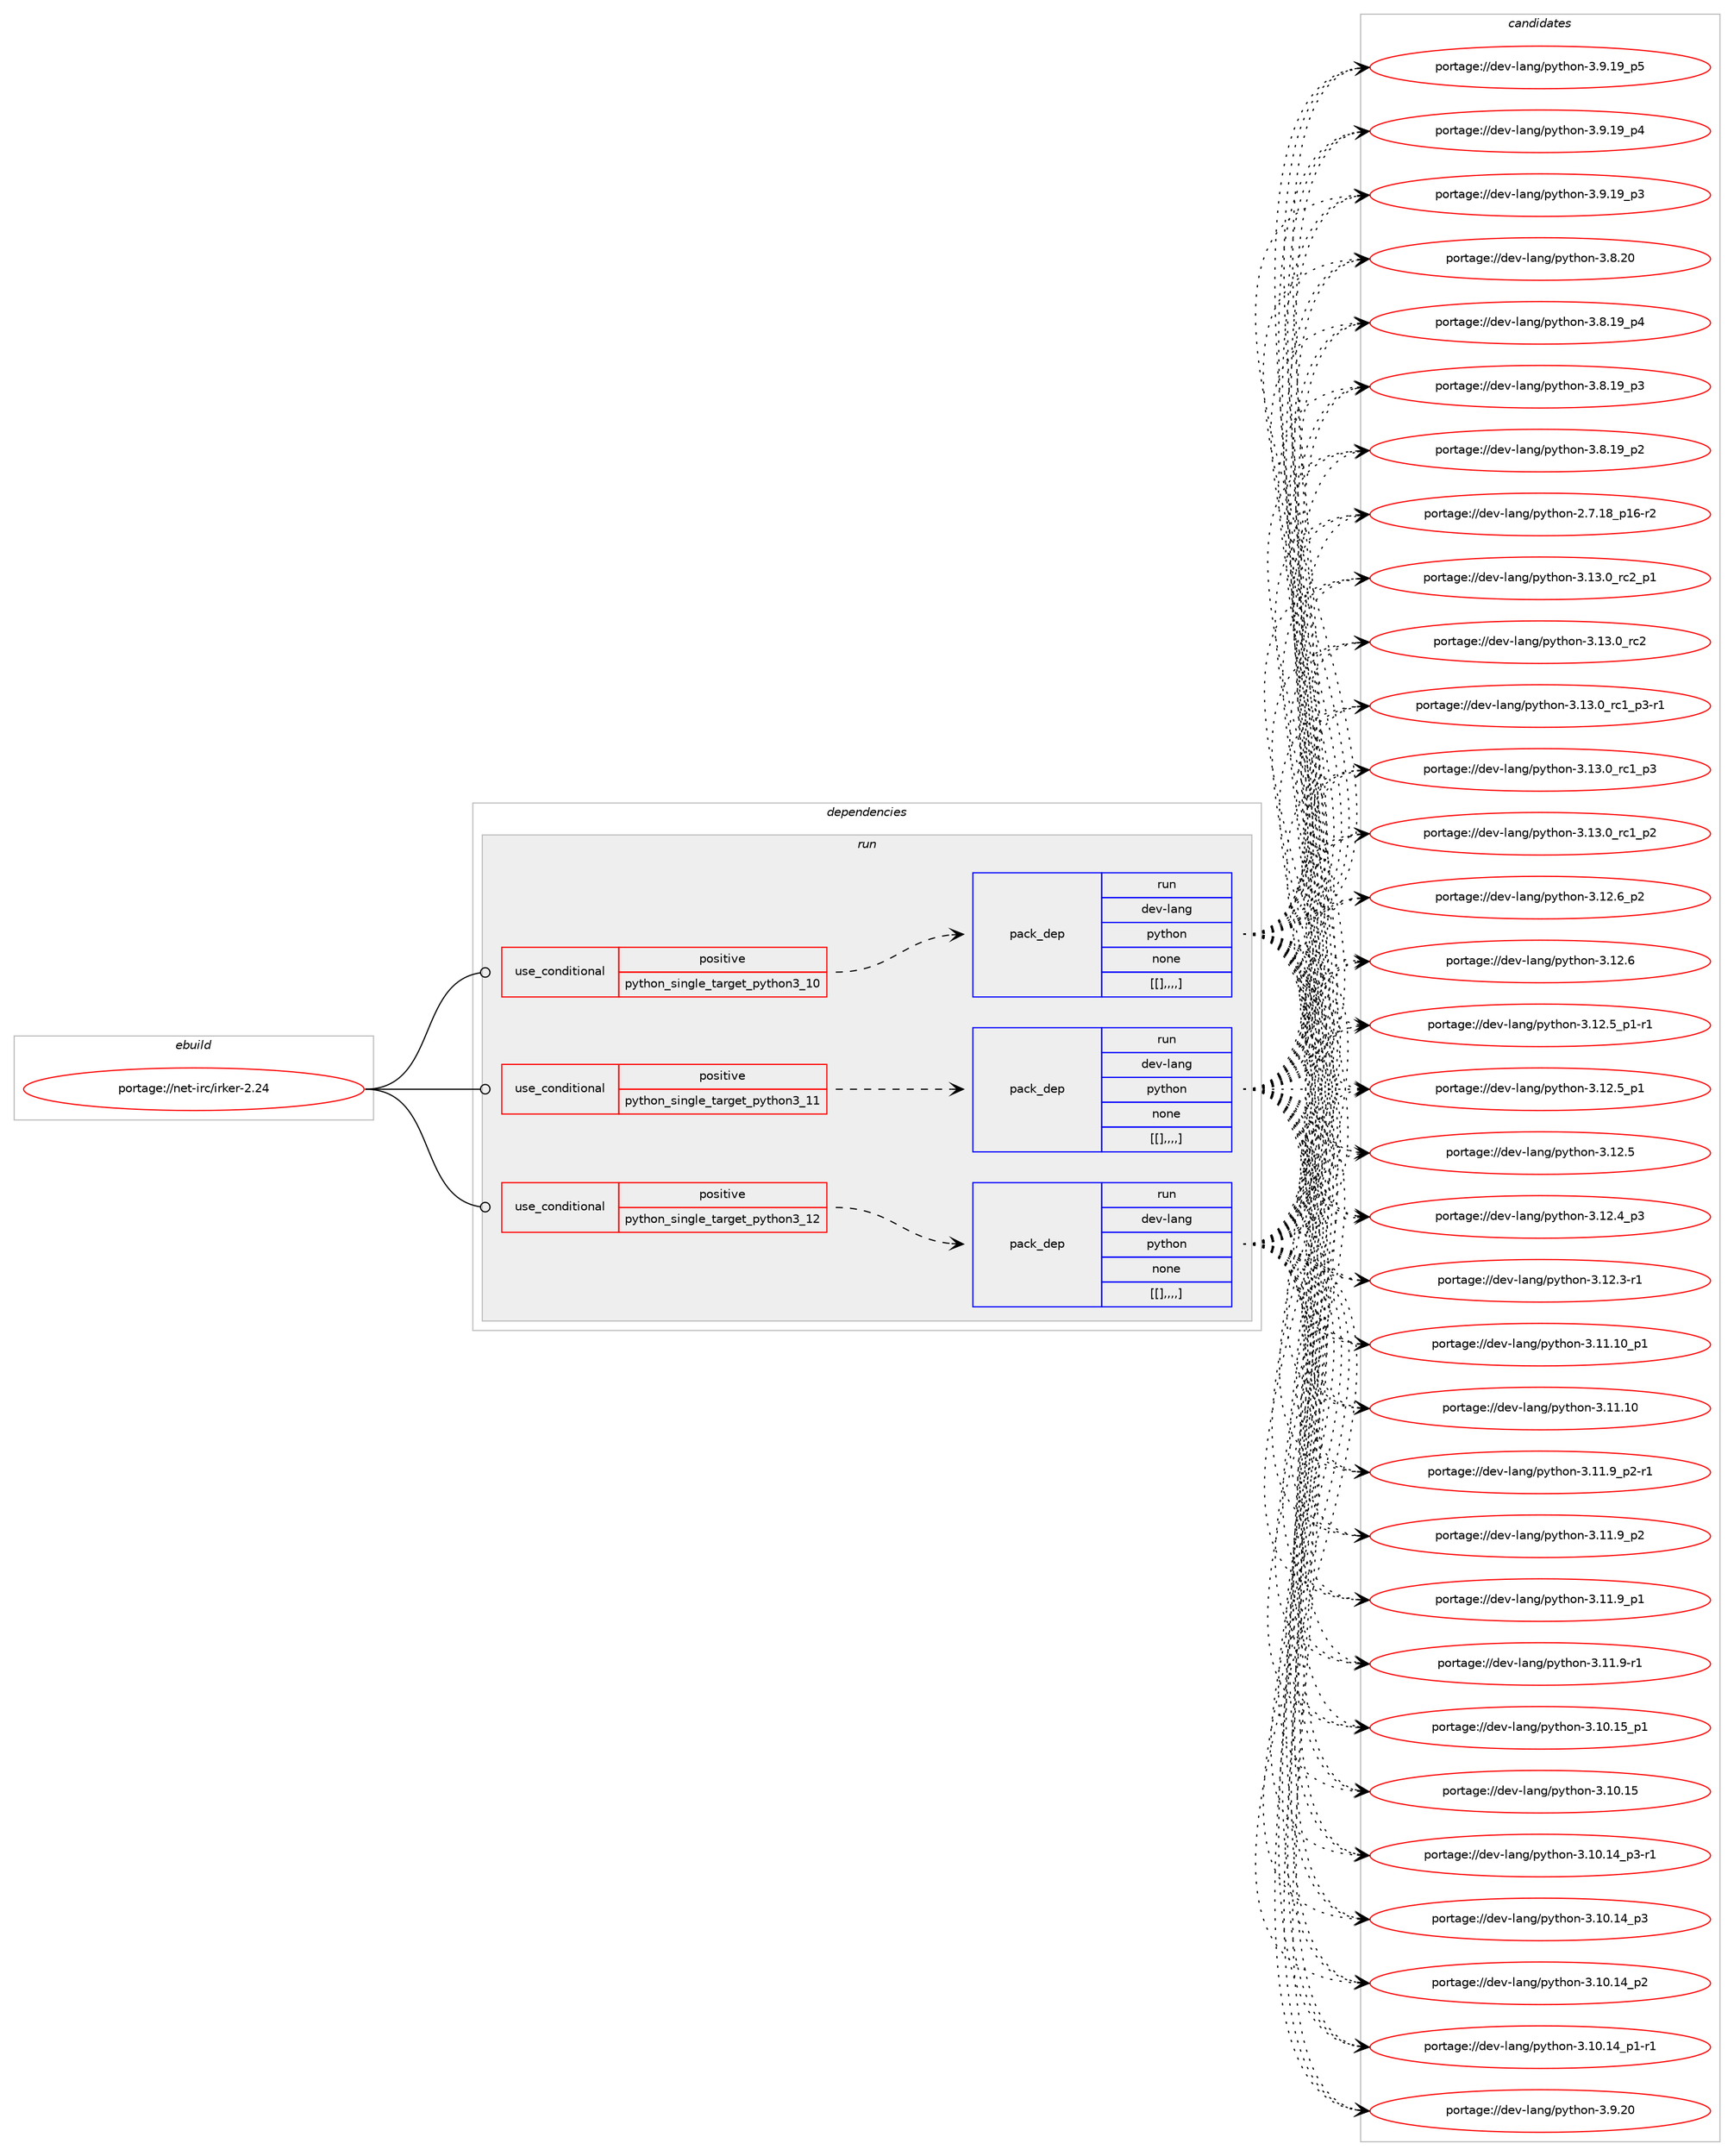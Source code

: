 digraph prolog {

# *************
# Graph options
# *************

newrank=true;
concentrate=true;
compound=true;
graph [rankdir=LR,fontname=Helvetica,fontsize=10,ranksep=1.5];#, ranksep=2.5, nodesep=0.2];
edge  [arrowhead=vee];
node  [fontname=Helvetica,fontsize=10];

# **********
# The ebuild
# **********

subgraph cluster_leftcol {
color=gray;
label=<<i>ebuild</i>>;
id [label="portage://net-irc/irker-2.24", color=red, width=4, href="../net-irc/irker-2.24.svg"];
}

# ****************
# The dependencies
# ****************

subgraph cluster_midcol {
color=gray;
label=<<i>dependencies</i>>;
subgraph cluster_compile {
fillcolor="#eeeeee";
style=filled;
label=<<i>compile</i>>;
}
subgraph cluster_compileandrun {
fillcolor="#eeeeee";
style=filled;
label=<<i>compile and run</i>>;
}
subgraph cluster_run {
fillcolor="#eeeeee";
style=filled;
label=<<i>run</i>>;
subgraph cond2371 {
dependency6112 [label=<<TABLE BORDER="0" CELLBORDER="1" CELLSPACING="0" CELLPADDING="4"><TR><TD ROWSPAN="3" CELLPADDING="10">use_conditional</TD></TR><TR><TD>positive</TD></TR><TR><TD>python_single_target_python3_10</TD></TR></TABLE>>, shape=none, color=red];
subgraph pack3728 {
dependency6113 [label=<<TABLE BORDER="0" CELLBORDER="1" CELLSPACING="0" CELLPADDING="4" WIDTH="220"><TR><TD ROWSPAN="6" CELLPADDING="30">pack_dep</TD></TR><TR><TD WIDTH="110">run</TD></TR><TR><TD>dev-lang</TD></TR><TR><TD>python</TD></TR><TR><TD>none</TD></TR><TR><TD>[[],,,,]</TD></TR></TABLE>>, shape=none, color=blue];
}
dependency6112:e -> dependency6113:w [weight=20,style="dashed",arrowhead="vee"];
}
id:e -> dependency6112:w [weight=20,style="solid",arrowhead="odot"];
subgraph cond2372 {
dependency6114 [label=<<TABLE BORDER="0" CELLBORDER="1" CELLSPACING="0" CELLPADDING="4"><TR><TD ROWSPAN="3" CELLPADDING="10">use_conditional</TD></TR><TR><TD>positive</TD></TR><TR><TD>python_single_target_python3_11</TD></TR></TABLE>>, shape=none, color=red];
subgraph pack3729 {
dependency6115 [label=<<TABLE BORDER="0" CELLBORDER="1" CELLSPACING="0" CELLPADDING="4" WIDTH="220"><TR><TD ROWSPAN="6" CELLPADDING="30">pack_dep</TD></TR><TR><TD WIDTH="110">run</TD></TR><TR><TD>dev-lang</TD></TR><TR><TD>python</TD></TR><TR><TD>none</TD></TR><TR><TD>[[],,,,]</TD></TR></TABLE>>, shape=none, color=blue];
}
dependency6114:e -> dependency6115:w [weight=20,style="dashed",arrowhead="vee"];
}
id:e -> dependency6114:w [weight=20,style="solid",arrowhead="odot"];
subgraph cond2373 {
dependency6116 [label=<<TABLE BORDER="0" CELLBORDER="1" CELLSPACING="0" CELLPADDING="4"><TR><TD ROWSPAN="3" CELLPADDING="10">use_conditional</TD></TR><TR><TD>positive</TD></TR><TR><TD>python_single_target_python3_12</TD></TR></TABLE>>, shape=none, color=red];
subgraph pack3730 {
dependency6117 [label=<<TABLE BORDER="0" CELLBORDER="1" CELLSPACING="0" CELLPADDING="4" WIDTH="220"><TR><TD ROWSPAN="6" CELLPADDING="30">pack_dep</TD></TR><TR><TD WIDTH="110">run</TD></TR><TR><TD>dev-lang</TD></TR><TR><TD>python</TD></TR><TR><TD>none</TD></TR><TR><TD>[[],,,,]</TD></TR></TABLE>>, shape=none, color=blue];
}
dependency6116:e -> dependency6117:w [weight=20,style="dashed",arrowhead="vee"];
}
id:e -> dependency6116:w [weight=20,style="solid",arrowhead="odot"];
}
}

# **************
# The candidates
# **************

subgraph cluster_choices {
rank=same;
color=gray;
label=<<i>candidates</i>>;

subgraph choice3728 {
color=black;
nodesep=1;
choice100101118451089711010347112121116104111110455146495146489511499509511249 [label="portage://dev-lang/python-3.13.0_rc2_p1", color=red, width=4,href="../dev-lang/python-3.13.0_rc2_p1.svg"];
choice10010111845108971101034711212111610411111045514649514648951149950 [label="portage://dev-lang/python-3.13.0_rc2", color=red, width=4,href="../dev-lang/python-3.13.0_rc2.svg"];
choice1001011184510897110103471121211161041111104551464951464895114994995112514511449 [label="portage://dev-lang/python-3.13.0_rc1_p3-r1", color=red, width=4,href="../dev-lang/python-3.13.0_rc1_p3-r1.svg"];
choice100101118451089711010347112121116104111110455146495146489511499499511251 [label="portage://dev-lang/python-3.13.0_rc1_p3", color=red, width=4,href="../dev-lang/python-3.13.0_rc1_p3.svg"];
choice100101118451089711010347112121116104111110455146495146489511499499511250 [label="portage://dev-lang/python-3.13.0_rc1_p2", color=red, width=4,href="../dev-lang/python-3.13.0_rc1_p2.svg"];
choice100101118451089711010347112121116104111110455146495046549511250 [label="portage://dev-lang/python-3.12.6_p2", color=red, width=4,href="../dev-lang/python-3.12.6_p2.svg"];
choice10010111845108971101034711212111610411111045514649504654 [label="portage://dev-lang/python-3.12.6", color=red, width=4,href="../dev-lang/python-3.12.6.svg"];
choice1001011184510897110103471121211161041111104551464950465395112494511449 [label="portage://dev-lang/python-3.12.5_p1-r1", color=red, width=4,href="../dev-lang/python-3.12.5_p1-r1.svg"];
choice100101118451089711010347112121116104111110455146495046539511249 [label="portage://dev-lang/python-3.12.5_p1", color=red, width=4,href="../dev-lang/python-3.12.5_p1.svg"];
choice10010111845108971101034711212111610411111045514649504653 [label="portage://dev-lang/python-3.12.5", color=red, width=4,href="../dev-lang/python-3.12.5.svg"];
choice100101118451089711010347112121116104111110455146495046529511251 [label="portage://dev-lang/python-3.12.4_p3", color=red, width=4,href="../dev-lang/python-3.12.4_p3.svg"];
choice100101118451089711010347112121116104111110455146495046514511449 [label="portage://dev-lang/python-3.12.3-r1", color=red, width=4,href="../dev-lang/python-3.12.3-r1.svg"];
choice10010111845108971101034711212111610411111045514649494649489511249 [label="portage://dev-lang/python-3.11.10_p1", color=red, width=4,href="../dev-lang/python-3.11.10_p1.svg"];
choice1001011184510897110103471121211161041111104551464949464948 [label="portage://dev-lang/python-3.11.10", color=red, width=4,href="../dev-lang/python-3.11.10.svg"];
choice1001011184510897110103471121211161041111104551464949465795112504511449 [label="portage://dev-lang/python-3.11.9_p2-r1", color=red, width=4,href="../dev-lang/python-3.11.9_p2-r1.svg"];
choice100101118451089711010347112121116104111110455146494946579511250 [label="portage://dev-lang/python-3.11.9_p2", color=red, width=4,href="../dev-lang/python-3.11.9_p2.svg"];
choice100101118451089711010347112121116104111110455146494946579511249 [label="portage://dev-lang/python-3.11.9_p1", color=red, width=4,href="../dev-lang/python-3.11.9_p1.svg"];
choice100101118451089711010347112121116104111110455146494946574511449 [label="portage://dev-lang/python-3.11.9-r1", color=red, width=4,href="../dev-lang/python-3.11.9-r1.svg"];
choice10010111845108971101034711212111610411111045514649484649539511249 [label="portage://dev-lang/python-3.10.15_p1", color=red, width=4,href="../dev-lang/python-3.10.15_p1.svg"];
choice1001011184510897110103471121211161041111104551464948464953 [label="portage://dev-lang/python-3.10.15", color=red, width=4,href="../dev-lang/python-3.10.15.svg"];
choice100101118451089711010347112121116104111110455146494846495295112514511449 [label="portage://dev-lang/python-3.10.14_p3-r1", color=red, width=4,href="../dev-lang/python-3.10.14_p3-r1.svg"];
choice10010111845108971101034711212111610411111045514649484649529511251 [label="portage://dev-lang/python-3.10.14_p3", color=red, width=4,href="../dev-lang/python-3.10.14_p3.svg"];
choice10010111845108971101034711212111610411111045514649484649529511250 [label="portage://dev-lang/python-3.10.14_p2", color=red, width=4,href="../dev-lang/python-3.10.14_p2.svg"];
choice100101118451089711010347112121116104111110455146494846495295112494511449 [label="portage://dev-lang/python-3.10.14_p1-r1", color=red, width=4,href="../dev-lang/python-3.10.14_p1-r1.svg"];
choice10010111845108971101034711212111610411111045514657465048 [label="portage://dev-lang/python-3.9.20", color=red, width=4,href="../dev-lang/python-3.9.20.svg"];
choice100101118451089711010347112121116104111110455146574649579511253 [label="portage://dev-lang/python-3.9.19_p5", color=red, width=4,href="../dev-lang/python-3.9.19_p5.svg"];
choice100101118451089711010347112121116104111110455146574649579511252 [label="portage://dev-lang/python-3.9.19_p4", color=red, width=4,href="../dev-lang/python-3.9.19_p4.svg"];
choice100101118451089711010347112121116104111110455146574649579511251 [label="portage://dev-lang/python-3.9.19_p3", color=red, width=4,href="../dev-lang/python-3.9.19_p3.svg"];
choice10010111845108971101034711212111610411111045514656465048 [label="portage://dev-lang/python-3.8.20", color=red, width=4,href="../dev-lang/python-3.8.20.svg"];
choice100101118451089711010347112121116104111110455146564649579511252 [label="portage://dev-lang/python-3.8.19_p4", color=red, width=4,href="../dev-lang/python-3.8.19_p4.svg"];
choice100101118451089711010347112121116104111110455146564649579511251 [label="portage://dev-lang/python-3.8.19_p3", color=red, width=4,href="../dev-lang/python-3.8.19_p3.svg"];
choice100101118451089711010347112121116104111110455146564649579511250 [label="portage://dev-lang/python-3.8.19_p2", color=red, width=4,href="../dev-lang/python-3.8.19_p2.svg"];
choice100101118451089711010347112121116104111110455046554649569511249544511450 [label="portage://dev-lang/python-2.7.18_p16-r2", color=red, width=4,href="../dev-lang/python-2.7.18_p16-r2.svg"];
dependency6113:e -> choice100101118451089711010347112121116104111110455146495146489511499509511249:w [style=dotted,weight="100"];
dependency6113:e -> choice10010111845108971101034711212111610411111045514649514648951149950:w [style=dotted,weight="100"];
dependency6113:e -> choice1001011184510897110103471121211161041111104551464951464895114994995112514511449:w [style=dotted,weight="100"];
dependency6113:e -> choice100101118451089711010347112121116104111110455146495146489511499499511251:w [style=dotted,weight="100"];
dependency6113:e -> choice100101118451089711010347112121116104111110455146495146489511499499511250:w [style=dotted,weight="100"];
dependency6113:e -> choice100101118451089711010347112121116104111110455146495046549511250:w [style=dotted,weight="100"];
dependency6113:e -> choice10010111845108971101034711212111610411111045514649504654:w [style=dotted,weight="100"];
dependency6113:e -> choice1001011184510897110103471121211161041111104551464950465395112494511449:w [style=dotted,weight="100"];
dependency6113:e -> choice100101118451089711010347112121116104111110455146495046539511249:w [style=dotted,weight="100"];
dependency6113:e -> choice10010111845108971101034711212111610411111045514649504653:w [style=dotted,weight="100"];
dependency6113:e -> choice100101118451089711010347112121116104111110455146495046529511251:w [style=dotted,weight="100"];
dependency6113:e -> choice100101118451089711010347112121116104111110455146495046514511449:w [style=dotted,weight="100"];
dependency6113:e -> choice10010111845108971101034711212111610411111045514649494649489511249:w [style=dotted,weight="100"];
dependency6113:e -> choice1001011184510897110103471121211161041111104551464949464948:w [style=dotted,weight="100"];
dependency6113:e -> choice1001011184510897110103471121211161041111104551464949465795112504511449:w [style=dotted,weight="100"];
dependency6113:e -> choice100101118451089711010347112121116104111110455146494946579511250:w [style=dotted,weight="100"];
dependency6113:e -> choice100101118451089711010347112121116104111110455146494946579511249:w [style=dotted,weight="100"];
dependency6113:e -> choice100101118451089711010347112121116104111110455146494946574511449:w [style=dotted,weight="100"];
dependency6113:e -> choice10010111845108971101034711212111610411111045514649484649539511249:w [style=dotted,weight="100"];
dependency6113:e -> choice1001011184510897110103471121211161041111104551464948464953:w [style=dotted,weight="100"];
dependency6113:e -> choice100101118451089711010347112121116104111110455146494846495295112514511449:w [style=dotted,weight="100"];
dependency6113:e -> choice10010111845108971101034711212111610411111045514649484649529511251:w [style=dotted,weight="100"];
dependency6113:e -> choice10010111845108971101034711212111610411111045514649484649529511250:w [style=dotted,weight="100"];
dependency6113:e -> choice100101118451089711010347112121116104111110455146494846495295112494511449:w [style=dotted,weight="100"];
dependency6113:e -> choice10010111845108971101034711212111610411111045514657465048:w [style=dotted,weight="100"];
dependency6113:e -> choice100101118451089711010347112121116104111110455146574649579511253:w [style=dotted,weight="100"];
dependency6113:e -> choice100101118451089711010347112121116104111110455146574649579511252:w [style=dotted,weight="100"];
dependency6113:e -> choice100101118451089711010347112121116104111110455146574649579511251:w [style=dotted,weight="100"];
dependency6113:e -> choice10010111845108971101034711212111610411111045514656465048:w [style=dotted,weight="100"];
dependency6113:e -> choice100101118451089711010347112121116104111110455146564649579511252:w [style=dotted,weight="100"];
dependency6113:e -> choice100101118451089711010347112121116104111110455146564649579511251:w [style=dotted,weight="100"];
dependency6113:e -> choice100101118451089711010347112121116104111110455146564649579511250:w [style=dotted,weight="100"];
dependency6113:e -> choice100101118451089711010347112121116104111110455046554649569511249544511450:w [style=dotted,weight="100"];
}
subgraph choice3729 {
color=black;
nodesep=1;
choice100101118451089711010347112121116104111110455146495146489511499509511249 [label="portage://dev-lang/python-3.13.0_rc2_p1", color=red, width=4,href="../dev-lang/python-3.13.0_rc2_p1.svg"];
choice10010111845108971101034711212111610411111045514649514648951149950 [label="portage://dev-lang/python-3.13.0_rc2", color=red, width=4,href="../dev-lang/python-3.13.0_rc2.svg"];
choice1001011184510897110103471121211161041111104551464951464895114994995112514511449 [label="portage://dev-lang/python-3.13.0_rc1_p3-r1", color=red, width=4,href="../dev-lang/python-3.13.0_rc1_p3-r1.svg"];
choice100101118451089711010347112121116104111110455146495146489511499499511251 [label="portage://dev-lang/python-3.13.0_rc1_p3", color=red, width=4,href="../dev-lang/python-3.13.0_rc1_p3.svg"];
choice100101118451089711010347112121116104111110455146495146489511499499511250 [label="portage://dev-lang/python-3.13.0_rc1_p2", color=red, width=4,href="../dev-lang/python-3.13.0_rc1_p2.svg"];
choice100101118451089711010347112121116104111110455146495046549511250 [label="portage://dev-lang/python-3.12.6_p2", color=red, width=4,href="../dev-lang/python-3.12.6_p2.svg"];
choice10010111845108971101034711212111610411111045514649504654 [label="portage://dev-lang/python-3.12.6", color=red, width=4,href="../dev-lang/python-3.12.6.svg"];
choice1001011184510897110103471121211161041111104551464950465395112494511449 [label="portage://dev-lang/python-3.12.5_p1-r1", color=red, width=4,href="../dev-lang/python-3.12.5_p1-r1.svg"];
choice100101118451089711010347112121116104111110455146495046539511249 [label="portage://dev-lang/python-3.12.5_p1", color=red, width=4,href="../dev-lang/python-3.12.5_p1.svg"];
choice10010111845108971101034711212111610411111045514649504653 [label="portage://dev-lang/python-3.12.5", color=red, width=4,href="../dev-lang/python-3.12.5.svg"];
choice100101118451089711010347112121116104111110455146495046529511251 [label="portage://dev-lang/python-3.12.4_p3", color=red, width=4,href="../dev-lang/python-3.12.4_p3.svg"];
choice100101118451089711010347112121116104111110455146495046514511449 [label="portage://dev-lang/python-3.12.3-r1", color=red, width=4,href="../dev-lang/python-3.12.3-r1.svg"];
choice10010111845108971101034711212111610411111045514649494649489511249 [label="portage://dev-lang/python-3.11.10_p1", color=red, width=4,href="../dev-lang/python-3.11.10_p1.svg"];
choice1001011184510897110103471121211161041111104551464949464948 [label="portage://dev-lang/python-3.11.10", color=red, width=4,href="../dev-lang/python-3.11.10.svg"];
choice1001011184510897110103471121211161041111104551464949465795112504511449 [label="portage://dev-lang/python-3.11.9_p2-r1", color=red, width=4,href="../dev-lang/python-3.11.9_p2-r1.svg"];
choice100101118451089711010347112121116104111110455146494946579511250 [label="portage://dev-lang/python-3.11.9_p2", color=red, width=4,href="../dev-lang/python-3.11.9_p2.svg"];
choice100101118451089711010347112121116104111110455146494946579511249 [label="portage://dev-lang/python-3.11.9_p1", color=red, width=4,href="../dev-lang/python-3.11.9_p1.svg"];
choice100101118451089711010347112121116104111110455146494946574511449 [label="portage://dev-lang/python-3.11.9-r1", color=red, width=4,href="../dev-lang/python-3.11.9-r1.svg"];
choice10010111845108971101034711212111610411111045514649484649539511249 [label="portage://dev-lang/python-3.10.15_p1", color=red, width=4,href="../dev-lang/python-3.10.15_p1.svg"];
choice1001011184510897110103471121211161041111104551464948464953 [label="portage://dev-lang/python-3.10.15", color=red, width=4,href="../dev-lang/python-3.10.15.svg"];
choice100101118451089711010347112121116104111110455146494846495295112514511449 [label="portage://dev-lang/python-3.10.14_p3-r1", color=red, width=4,href="../dev-lang/python-3.10.14_p3-r1.svg"];
choice10010111845108971101034711212111610411111045514649484649529511251 [label="portage://dev-lang/python-3.10.14_p3", color=red, width=4,href="../dev-lang/python-3.10.14_p3.svg"];
choice10010111845108971101034711212111610411111045514649484649529511250 [label="portage://dev-lang/python-3.10.14_p2", color=red, width=4,href="../dev-lang/python-3.10.14_p2.svg"];
choice100101118451089711010347112121116104111110455146494846495295112494511449 [label="portage://dev-lang/python-3.10.14_p1-r1", color=red, width=4,href="../dev-lang/python-3.10.14_p1-r1.svg"];
choice10010111845108971101034711212111610411111045514657465048 [label="portage://dev-lang/python-3.9.20", color=red, width=4,href="../dev-lang/python-3.9.20.svg"];
choice100101118451089711010347112121116104111110455146574649579511253 [label="portage://dev-lang/python-3.9.19_p5", color=red, width=4,href="../dev-lang/python-3.9.19_p5.svg"];
choice100101118451089711010347112121116104111110455146574649579511252 [label="portage://dev-lang/python-3.9.19_p4", color=red, width=4,href="../dev-lang/python-3.9.19_p4.svg"];
choice100101118451089711010347112121116104111110455146574649579511251 [label="portage://dev-lang/python-3.9.19_p3", color=red, width=4,href="../dev-lang/python-3.9.19_p3.svg"];
choice10010111845108971101034711212111610411111045514656465048 [label="portage://dev-lang/python-3.8.20", color=red, width=4,href="../dev-lang/python-3.8.20.svg"];
choice100101118451089711010347112121116104111110455146564649579511252 [label="portage://dev-lang/python-3.8.19_p4", color=red, width=4,href="../dev-lang/python-3.8.19_p4.svg"];
choice100101118451089711010347112121116104111110455146564649579511251 [label="portage://dev-lang/python-3.8.19_p3", color=red, width=4,href="../dev-lang/python-3.8.19_p3.svg"];
choice100101118451089711010347112121116104111110455146564649579511250 [label="portage://dev-lang/python-3.8.19_p2", color=red, width=4,href="../dev-lang/python-3.8.19_p2.svg"];
choice100101118451089711010347112121116104111110455046554649569511249544511450 [label="portage://dev-lang/python-2.7.18_p16-r2", color=red, width=4,href="../dev-lang/python-2.7.18_p16-r2.svg"];
dependency6115:e -> choice100101118451089711010347112121116104111110455146495146489511499509511249:w [style=dotted,weight="100"];
dependency6115:e -> choice10010111845108971101034711212111610411111045514649514648951149950:w [style=dotted,weight="100"];
dependency6115:e -> choice1001011184510897110103471121211161041111104551464951464895114994995112514511449:w [style=dotted,weight="100"];
dependency6115:e -> choice100101118451089711010347112121116104111110455146495146489511499499511251:w [style=dotted,weight="100"];
dependency6115:e -> choice100101118451089711010347112121116104111110455146495146489511499499511250:w [style=dotted,weight="100"];
dependency6115:e -> choice100101118451089711010347112121116104111110455146495046549511250:w [style=dotted,weight="100"];
dependency6115:e -> choice10010111845108971101034711212111610411111045514649504654:w [style=dotted,weight="100"];
dependency6115:e -> choice1001011184510897110103471121211161041111104551464950465395112494511449:w [style=dotted,weight="100"];
dependency6115:e -> choice100101118451089711010347112121116104111110455146495046539511249:w [style=dotted,weight="100"];
dependency6115:e -> choice10010111845108971101034711212111610411111045514649504653:w [style=dotted,weight="100"];
dependency6115:e -> choice100101118451089711010347112121116104111110455146495046529511251:w [style=dotted,weight="100"];
dependency6115:e -> choice100101118451089711010347112121116104111110455146495046514511449:w [style=dotted,weight="100"];
dependency6115:e -> choice10010111845108971101034711212111610411111045514649494649489511249:w [style=dotted,weight="100"];
dependency6115:e -> choice1001011184510897110103471121211161041111104551464949464948:w [style=dotted,weight="100"];
dependency6115:e -> choice1001011184510897110103471121211161041111104551464949465795112504511449:w [style=dotted,weight="100"];
dependency6115:e -> choice100101118451089711010347112121116104111110455146494946579511250:w [style=dotted,weight="100"];
dependency6115:e -> choice100101118451089711010347112121116104111110455146494946579511249:w [style=dotted,weight="100"];
dependency6115:e -> choice100101118451089711010347112121116104111110455146494946574511449:w [style=dotted,weight="100"];
dependency6115:e -> choice10010111845108971101034711212111610411111045514649484649539511249:w [style=dotted,weight="100"];
dependency6115:e -> choice1001011184510897110103471121211161041111104551464948464953:w [style=dotted,weight="100"];
dependency6115:e -> choice100101118451089711010347112121116104111110455146494846495295112514511449:w [style=dotted,weight="100"];
dependency6115:e -> choice10010111845108971101034711212111610411111045514649484649529511251:w [style=dotted,weight="100"];
dependency6115:e -> choice10010111845108971101034711212111610411111045514649484649529511250:w [style=dotted,weight="100"];
dependency6115:e -> choice100101118451089711010347112121116104111110455146494846495295112494511449:w [style=dotted,weight="100"];
dependency6115:e -> choice10010111845108971101034711212111610411111045514657465048:w [style=dotted,weight="100"];
dependency6115:e -> choice100101118451089711010347112121116104111110455146574649579511253:w [style=dotted,weight="100"];
dependency6115:e -> choice100101118451089711010347112121116104111110455146574649579511252:w [style=dotted,weight="100"];
dependency6115:e -> choice100101118451089711010347112121116104111110455146574649579511251:w [style=dotted,weight="100"];
dependency6115:e -> choice10010111845108971101034711212111610411111045514656465048:w [style=dotted,weight="100"];
dependency6115:e -> choice100101118451089711010347112121116104111110455146564649579511252:w [style=dotted,weight="100"];
dependency6115:e -> choice100101118451089711010347112121116104111110455146564649579511251:w [style=dotted,weight="100"];
dependency6115:e -> choice100101118451089711010347112121116104111110455146564649579511250:w [style=dotted,weight="100"];
dependency6115:e -> choice100101118451089711010347112121116104111110455046554649569511249544511450:w [style=dotted,weight="100"];
}
subgraph choice3730 {
color=black;
nodesep=1;
choice100101118451089711010347112121116104111110455146495146489511499509511249 [label="portage://dev-lang/python-3.13.0_rc2_p1", color=red, width=4,href="../dev-lang/python-3.13.0_rc2_p1.svg"];
choice10010111845108971101034711212111610411111045514649514648951149950 [label="portage://dev-lang/python-3.13.0_rc2", color=red, width=4,href="../dev-lang/python-3.13.0_rc2.svg"];
choice1001011184510897110103471121211161041111104551464951464895114994995112514511449 [label="portage://dev-lang/python-3.13.0_rc1_p3-r1", color=red, width=4,href="../dev-lang/python-3.13.0_rc1_p3-r1.svg"];
choice100101118451089711010347112121116104111110455146495146489511499499511251 [label="portage://dev-lang/python-3.13.0_rc1_p3", color=red, width=4,href="../dev-lang/python-3.13.0_rc1_p3.svg"];
choice100101118451089711010347112121116104111110455146495146489511499499511250 [label="portage://dev-lang/python-3.13.0_rc1_p2", color=red, width=4,href="../dev-lang/python-3.13.0_rc1_p2.svg"];
choice100101118451089711010347112121116104111110455146495046549511250 [label="portage://dev-lang/python-3.12.6_p2", color=red, width=4,href="../dev-lang/python-3.12.6_p2.svg"];
choice10010111845108971101034711212111610411111045514649504654 [label="portage://dev-lang/python-3.12.6", color=red, width=4,href="../dev-lang/python-3.12.6.svg"];
choice1001011184510897110103471121211161041111104551464950465395112494511449 [label="portage://dev-lang/python-3.12.5_p1-r1", color=red, width=4,href="../dev-lang/python-3.12.5_p1-r1.svg"];
choice100101118451089711010347112121116104111110455146495046539511249 [label="portage://dev-lang/python-3.12.5_p1", color=red, width=4,href="../dev-lang/python-3.12.5_p1.svg"];
choice10010111845108971101034711212111610411111045514649504653 [label="portage://dev-lang/python-3.12.5", color=red, width=4,href="../dev-lang/python-3.12.5.svg"];
choice100101118451089711010347112121116104111110455146495046529511251 [label="portage://dev-lang/python-3.12.4_p3", color=red, width=4,href="../dev-lang/python-3.12.4_p3.svg"];
choice100101118451089711010347112121116104111110455146495046514511449 [label="portage://dev-lang/python-3.12.3-r1", color=red, width=4,href="../dev-lang/python-3.12.3-r1.svg"];
choice10010111845108971101034711212111610411111045514649494649489511249 [label="portage://dev-lang/python-3.11.10_p1", color=red, width=4,href="../dev-lang/python-3.11.10_p1.svg"];
choice1001011184510897110103471121211161041111104551464949464948 [label="portage://dev-lang/python-3.11.10", color=red, width=4,href="../dev-lang/python-3.11.10.svg"];
choice1001011184510897110103471121211161041111104551464949465795112504511449 [label="portage://dev-lang/python-3.11.9_p2-r1", color=red, width=4,href="../dev-lang/python-3.11.9_p2-r1.svg"];
choice100101118451089711010347112121116104111110455146494946579511250 [label="portage://dev-lang/python-3.11.9_p2", color=red, width=4,href="../dev-lang/python-3.11.9_p2.svg"];
choice100101118451089711010347112121116104111110455146494946579511249 [label="portage://dev-lang/python-3.11.9_p1", color=red, width=4,href="../dev-lang/python-3.11.9_p1.svg"];
choice100101118451089711010347112121116104111110455146494946574511449 [label="portage://dev-lang/python-3.11.9-r1", color=red, width=4,href="../dev-lang/python-3.11.9-r1.svg"];
choice10010111845108971101034711212111610411111045514649484649539511249 [label="portage://dev-lang/python-3.10.15_p1", color=red, width=4,href="../dev-lang/python-3.10.15_p1.svg"];
choice1001011184510897110103471121211161041111104551464948464953 [label="portage://dev-lang/python-3.10.15", color=red, width=4,href="../dev-lang/python-3.10.15.svg"];
choice100101118451089711010347112121116104111110455146494846495295112514511449 [label="portage://dev-lang/python-3.10.14_p3-r1", color=red, width=4,href="../dev-lang/python-3.10.14_p3-r1.svg"];
choice10010111845108971101034711212111610411111045514649484649529511251 [label="portage://dev-lang/python-3.10.14_p3", color=red, width=4,href="../dev-lang/python-3.10.14_p3.svg"];
choice10010111845108971101034711212111610411111045514649484649529511250 [label="portage://dev-lang/python-3.10.14_p2", color=red, width=4,href="../dev-lang/python-3.10.14_p2.svg"];
choice100101118451089711010347112121116104111110455146494846495295112494511449 [label="portage://dev-lang/python-3.10.14_p1-r1", color=red, width=4,href="../dev-lang/python-3.10.14_p1-r1.svg"];
choice10010111845108971101034711212111610411111045514657465048 [label="portage://dev-lang/python-3.9.20", color=red, width=4,href="../dev-lang/python-3.9.20.svg"];
choice100101118451089711010347112121116104111110455146574649579511253 [label="portage://dev-lang/python-3.9.19_p5", color=red, width=4,href="../dev-lang/python-3.9.19_p5.svg"];
choice100101118451089711010347112121116104111110455146574649579511252 [label="portage://dev-lang/python-3.9.19_p4", color=red, width=4,href="../dev-lang/python-3.9.19_p4.svg"];
choice100101118451089711010347112121116104111110455146574649579511251 [label="portage://dev-lang/python-3.9.19_p3", color=red, width=4,href="../dev-lang/python-3.9.19_p3.svg"];
choice10010111845108971101034711212111610411111045514656465048 [label="portage://dev-lang/python-3.8.20", color=red, width=4,href="../dev-lang/python-3.8.20.svg"];
choice100101118451089711010347112121116104111110455146564649579511252 [label="portage://dev-lang/python-3.8.19_p4", color=red, width=4,href="../dev-lang/python-3.8.19_p4.svg"];
choice100101118451089711010347112121116104111110455146564649579511251 [label="portage://dev-lang/python-3.8.19_p3", color=red, width=4,href="../dev-lang/python-3.8.19_p3.svg"];
choice100101118451089711010347112121116104111110455146564649579511250 [label="portage://dev-lang/python-3.8.19_p2", color=red, width=4,href="../dev-lang/python-3.8.19_p2.svg"];
choice100101118451089711010347112121116104111110455046554649569511249544511450 [label="portage://dev-lang/python-2.7.18_p16-r2", color=red, width=4,href="../dev-lang/python-2.7.18_p16-r2.svg"];
dependency6117:e -> choice100101118451089711010347112121116104111110455146495146489511499509511249:w [style=dotted,weight="100"];
dependency6117:e -> choice10010111845108971101034711212111610411111045514649514648951149950:w [style=dotted,weight="100"];
dependency6117:e -> choice1001011184510897110103471121211161041111104551464951464895114994995112514511449:w [style=dotted,weight="100"];
dependency6117:e -> choice100101118451089711010347112121116104111110455146495146489511499499511251:w [style=dotted,weight="100"];
dependency6117:e -> choice100101118451089711010347112121116104111110455146495146489511499499511250:w [style=dotted,weight="100"];
dependency6117:e -> choice100101118451089711010347112121116104111110455146495046549511250:w [style=dotted,weight="100"];
dependency6117:e -> choice10010111845108971101034711212111610411111045514649504654:w [style=dotted,weight="100"];
dependency6117:e -> choice1001011184510897110103471121211161041111104551464950465395112494511449:w [style=dotted,weight="100"];
dependency6117:e -> choice100101118451089711010347112121116104111110455146495046539511249:w [style=dotted,weight="100"];
dependency6117:e -> choice10010111845108971101034711212111610411111045514649504653:w [style=dotted,weight="100"];
dependency6117:e -> choice100101118451089711010347112121116104111110455146495046529511251:w [style=dotted,weight="100"];
dependency6117:e -> choice100101118451089711010347112121116104111110455146495046514511449:w [style=dotted,weight="100"];
dependency6117:e -> choice10010111845108971101034711212111610411111045514649494649489511249:w [style=dotted,weight="100"];
dependency6117:e -> choice1001011184510897110103471121211161041111104551464949464948:w [style=dotted,weight="100"];
dependency6117:e -> choice1001011184510897110103471121211161041111104551464949465795112504511449:w [style=dotted,weight="100"];
dependency6117:e -> choice100101118451089711010347112121116104111110455146494946579511250:w [style=dotted,weight="100"];
dependency6117:e -> choice100101118451089711010347112121116104111110455146494946579511249:w [style=dotted,weight="100"];
dependency6117:e -> choice100101118451089711010347112121116104111110455146494946574511449:w [style=dotted,weight="100"];
dependency6117:e -> choice10010111845108971101034711212111610411111045514649484649539511249:w [style=dotted,weight="100"];
dependency6117:e -> choice1001011184510897110103471121211161041111104551464948464953:w [style=dotted,weight="100"];
dependency6117:e -> choice100101118451089711010347112121116104111110455146494846495295112514511449:w [style=dotted,weight="100"];
dependency6117:e -> choice10010111845108971101034711212111610411111045514649484649529511251:w [style=dotted,weight="100"];
dependency6117:e -> choice10010111845108971101034711212111610411111045514649484649529511250:w [style=dotted,weight="100"];
dependency6117:e -> choice100101118451089711010347112121116104111110455146494846495295112494511449:w [style=dotted,weight="100"];
dependency6117:e -> choice10010111845108971101034711212111610411111045514657465048:w [style=dotted,weight="100"];
dependency6117:e -> choice100101118451089711010347112121116104111110455146574649579511253:w [style=dotted,weight="100"];
dependency6117:e -> choice100101118451089711010347112121116104111110455146574649579511252:w [style=dotted,weight="100"];
dependency6117:e -> choice100101118451089711010347112121116104111110455146574649579511251:w [style=dotted,weight="100"];
dependency6117:e -> choice10010111845108971101034711212111610411111045514656465048:w [style=dotted,weight="100"];
dependency6117:e -> choice100101118451089711010347112121116104111110455146564649579511252:w [style=dotted,weight="100"];
dependency6117:e -> choice100101118451089711010347112121116104111110455146564649579511251:w [style=dotted,weight="100"];
dependency6117:e -> choice100101118451089711010347112121116104111110455146564649579511250:w [style=dotted,weight="100"];
dependency6117:e -> choice100101118451089711010347112121116104111110455046554649569511249544511450:w [style=dotted,weight="100"];
}
}

}
